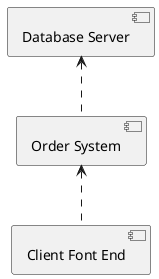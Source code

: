 @startuml 

[Client Font End] as User
[Order System] as System
[Database Server] as DataBase

System <.. User
DataBase <.. System


@enduml